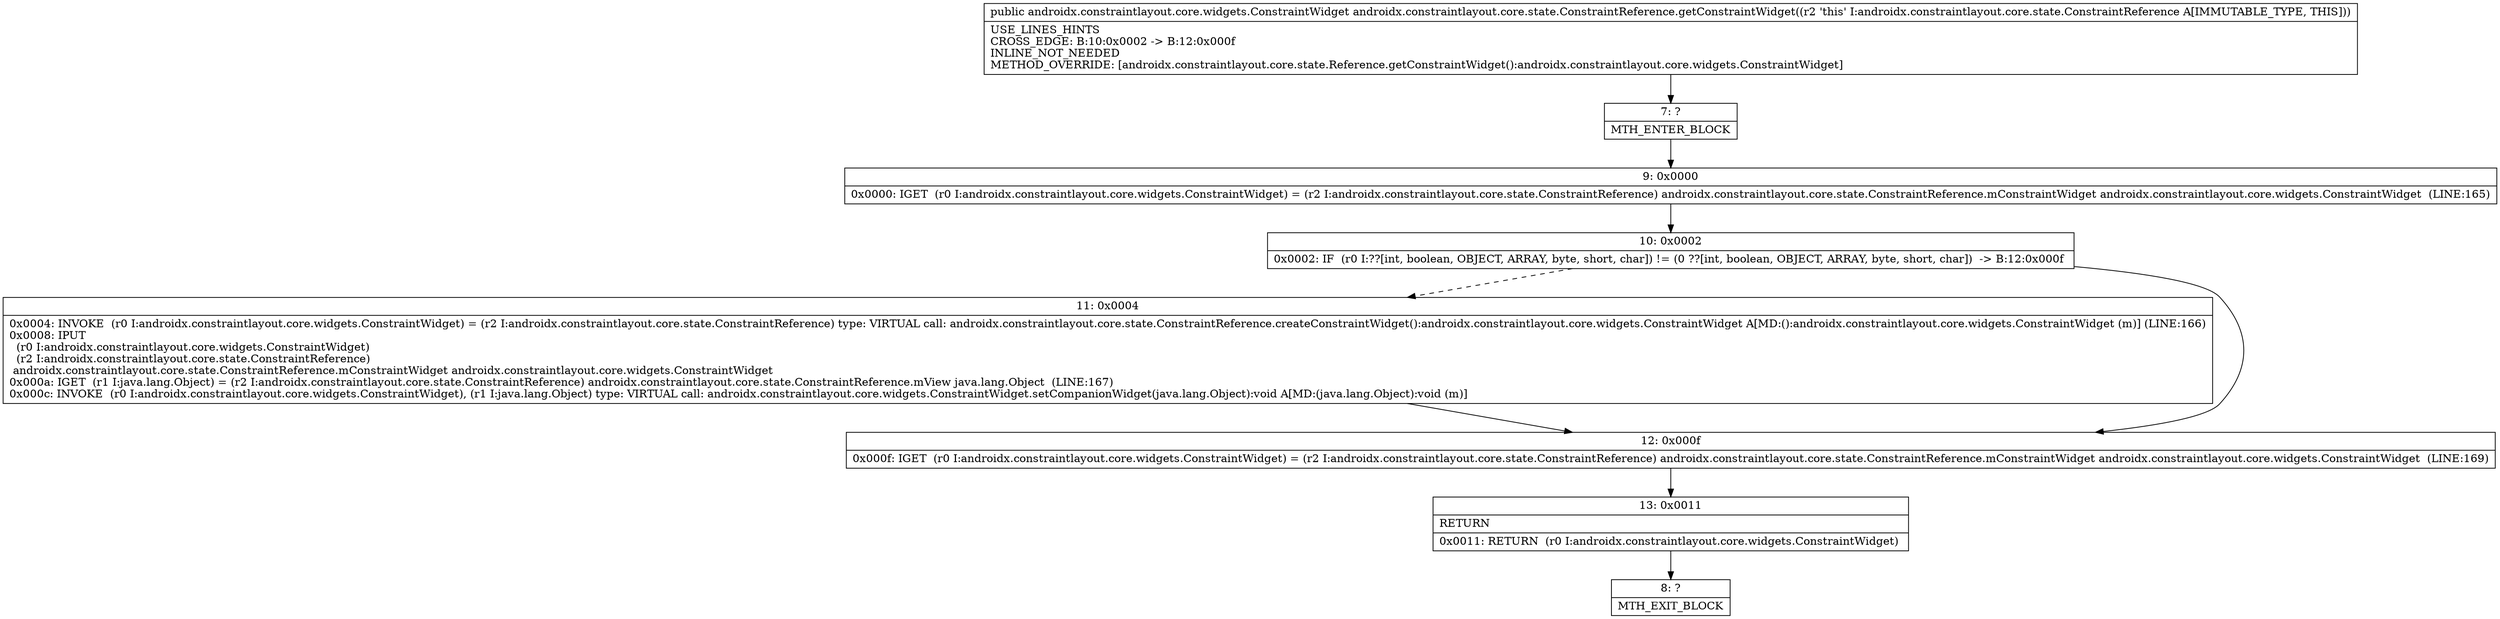 digraph "CFG forandroidx.constraintlayout.core.state.ConstraintReference.getConstraintWidget()Landroidx\/constraintlayout\/core\/widgets\/ConstraintWidget;" {
Node_7 [shape=record,label="{7\:\ ?|MTH_ENTER_BLOCK\l}"];
Node_9 [shape=record,label="{9\:\ 0x0000|0x0000: IGET  (r0 I:androidx.constraintlayout.core.widgets.ConstraintWidget) = (r2 I:androidx.constraintlayout.core.state.ConstraintReference) androidx.constraintlayout.core.state.ConstraintReference.mConstraintWidget androidx.constraintlayout.core.widgets.ConstraintWidget  (LINE:165)\l}"];
Node_10 [shape=record,label="{10\:\ 0x0002|0x0002: IF  (r0 I:??[int, boolean, OBJECT, ARRAY, byte, short, char]) != (0 ??[int, boolean, OBJECT, ARRAY, byte, short, char])  \-\> B:12:0x000f \l}"];
Node_11 [shape=record,label="{11\:\ 0x0004|0x0004: INVOKE  (r0 I:androidx.constraintlayout.core.widgets.ConstraintWidget) = (r2 I:androidx.constraintlayout.core.state.ConstraintReference) type: VIRTUAL call: androidx.constraintlayout.core.state.ConstraintReference.createConstraintWidget():androidx.constraintlayout.core.widgets.ConstraintWidget A[MD:():androidx.constraintlayout.core.widgets.ConstraintWidget (m)] (LINE:166)\l0x0008: IPUT  \l  (r0 I:androidx.constraintlayout.core.widgets.ConstraintWidget)\l  (r2 I:androidx.constraintlayout.core.state.ConstraintReference)\l androidx.constraintlayout.core.state.ConstraintReference.mConstraintWidget androidx.constraintlayout.core.widgets.ConstraintWidget \l0x000a: IGET  (r1 I:java.lang.Object) = (r2 I:androidx.constraintlayout.core.state.ConstraintReference) androidx.constraintlayout.core.state.ConstraintReference.mView java.lang.Object  (LINE:167)\l0x000c: INVOKE  (r0 I:androidx.constraintlayout.core.widgets.ConstraintWidget), (r1 I:java.lang.Object) type: VIRTUAL call: androidx.constraintlayout.core.widgets.ConstraintWidget.setCompanionWidget(java.lang.Object):void A[MD:(java.lang.Object):void (m)]\l}"];
Node_12 [shape=record,label="{12\:\ 0x000f|0x000f: IGET  (r0 I:androidx.constraintlayout.core.widgets.ConstraintWidget) = (r2 I:androidx.constraintlayout.core.state.ConstraintReference) androidx.constraintlayout.core.state.ConstraintReference.mConstraintWidget androidx.constraintlayout.core.widgets.ConstraintWidget  (LINE:169)\l}"];
Node_13 [shape=record,label="{13\:\ 0x0011|RETURN\l|0x0011: RETURN  (r0 I:androidx.constraintlayout.core.widgets.ConstraintWidget) \l}"];
Node_8 [shape=record,label="{8\:\ ?|MTH_EXIT_BLOCK\l}"];
MethodNode[shape=record,label="{public androidx.constraintlayout.core.widgets.ConstraintWidget androidx.constraintlayout.core.state.ConstraintReference.getConstraintWidget((r2 'this' I:androidx.constraintlayout.core.state.ConstraintReference A[IMMUTABLE_TYPE, THIS]))  | USE_LINES_HINTS\lCROSS_EDGE: B:10:0x0002 \-\> B:12:0x000f\lINLINE_NOT_NEEDED\lMETHOD_OVERRIDE: [androidx.constraintlayout.core.state.Reference.getConstraintWidget():androidx.constraintlayout.core.widgets.ConstraintWidget]\l}"];
MethodNode -> Node_7;Node_7 -> Node_9;
Node_9 -> Node_10;
Node_10 -> Node_11[style=dashed];
Node_10 -> Node_12;
Node_11 -> Node_12;
Node_12 -> Node_13;
Node_13 -> Node_8;
}

